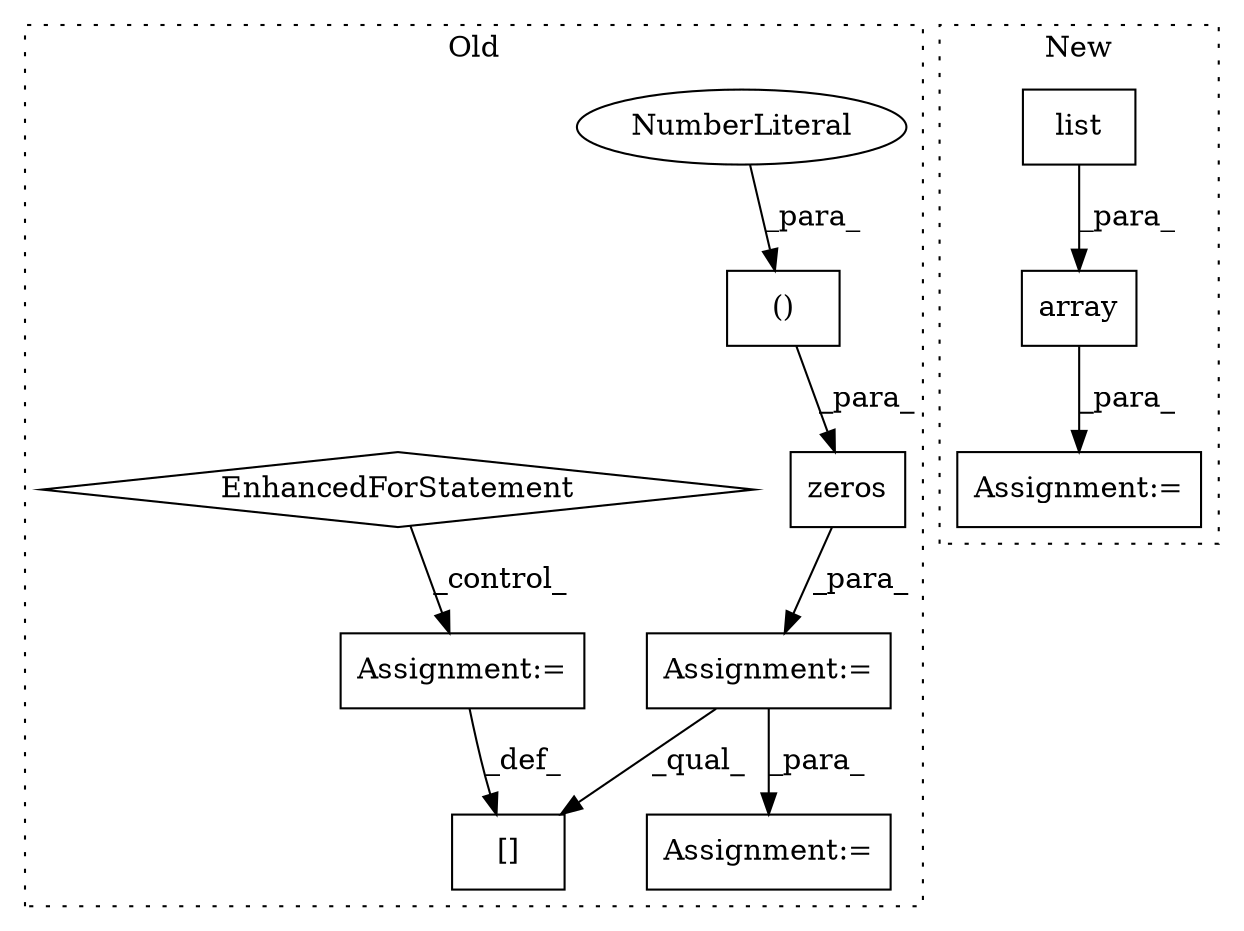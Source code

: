 digraph G {
subgraph cluster0 {
1 [label="zeros" a="32" s="6157,6221" l="11,1" shape="box"];
3 [label="Assignment:=" a="7" s="6150" l="1" shape="box"];
5 [label="[]" a="2" s="6316,6354" l="9,2" shape="box"];
6 [label="Assignment:=" a="7" s="6356" l="1" shape="box"];
7 [label="()" a="106" s="6168" l="38" shape="box"];
8 [label="NumberLiteral" a="34" s="6168" l="1" shape="ellipse"];
9 [label="EnhancedForStatement" a="70" s="6228,6306" l="53,2" shape="diamond"];
11 [label="Assignment:=" a="7" s="6991" l="1" shape="box"];
label = "Old";
style="dotted";
}
subgraph cluster1 {
2 [label="list" a="32" s="5939,6000" l="5,1" shape="box"];
4 [label="Assignment:=" a="7" s="6262" l="1" shape="box"];
10 [label="array" a="32" s="6269,6277" l="6,1" shape="box"];
label = "New";
style="dotted";
}
1 -> 3 [label="_para_"];
2 -> 10 [label="_para_"];
3 -> 5 [label="_qual_"];
3 -> 11 [label="_para_"];
6 -> 5 [label="_def_"];
7 -> 1 [label="_para_"];
8 -> 7 [label="_para_"];
9 -> 6 [label="_control_"];
10 -> 4 [label="_para_"];
}
